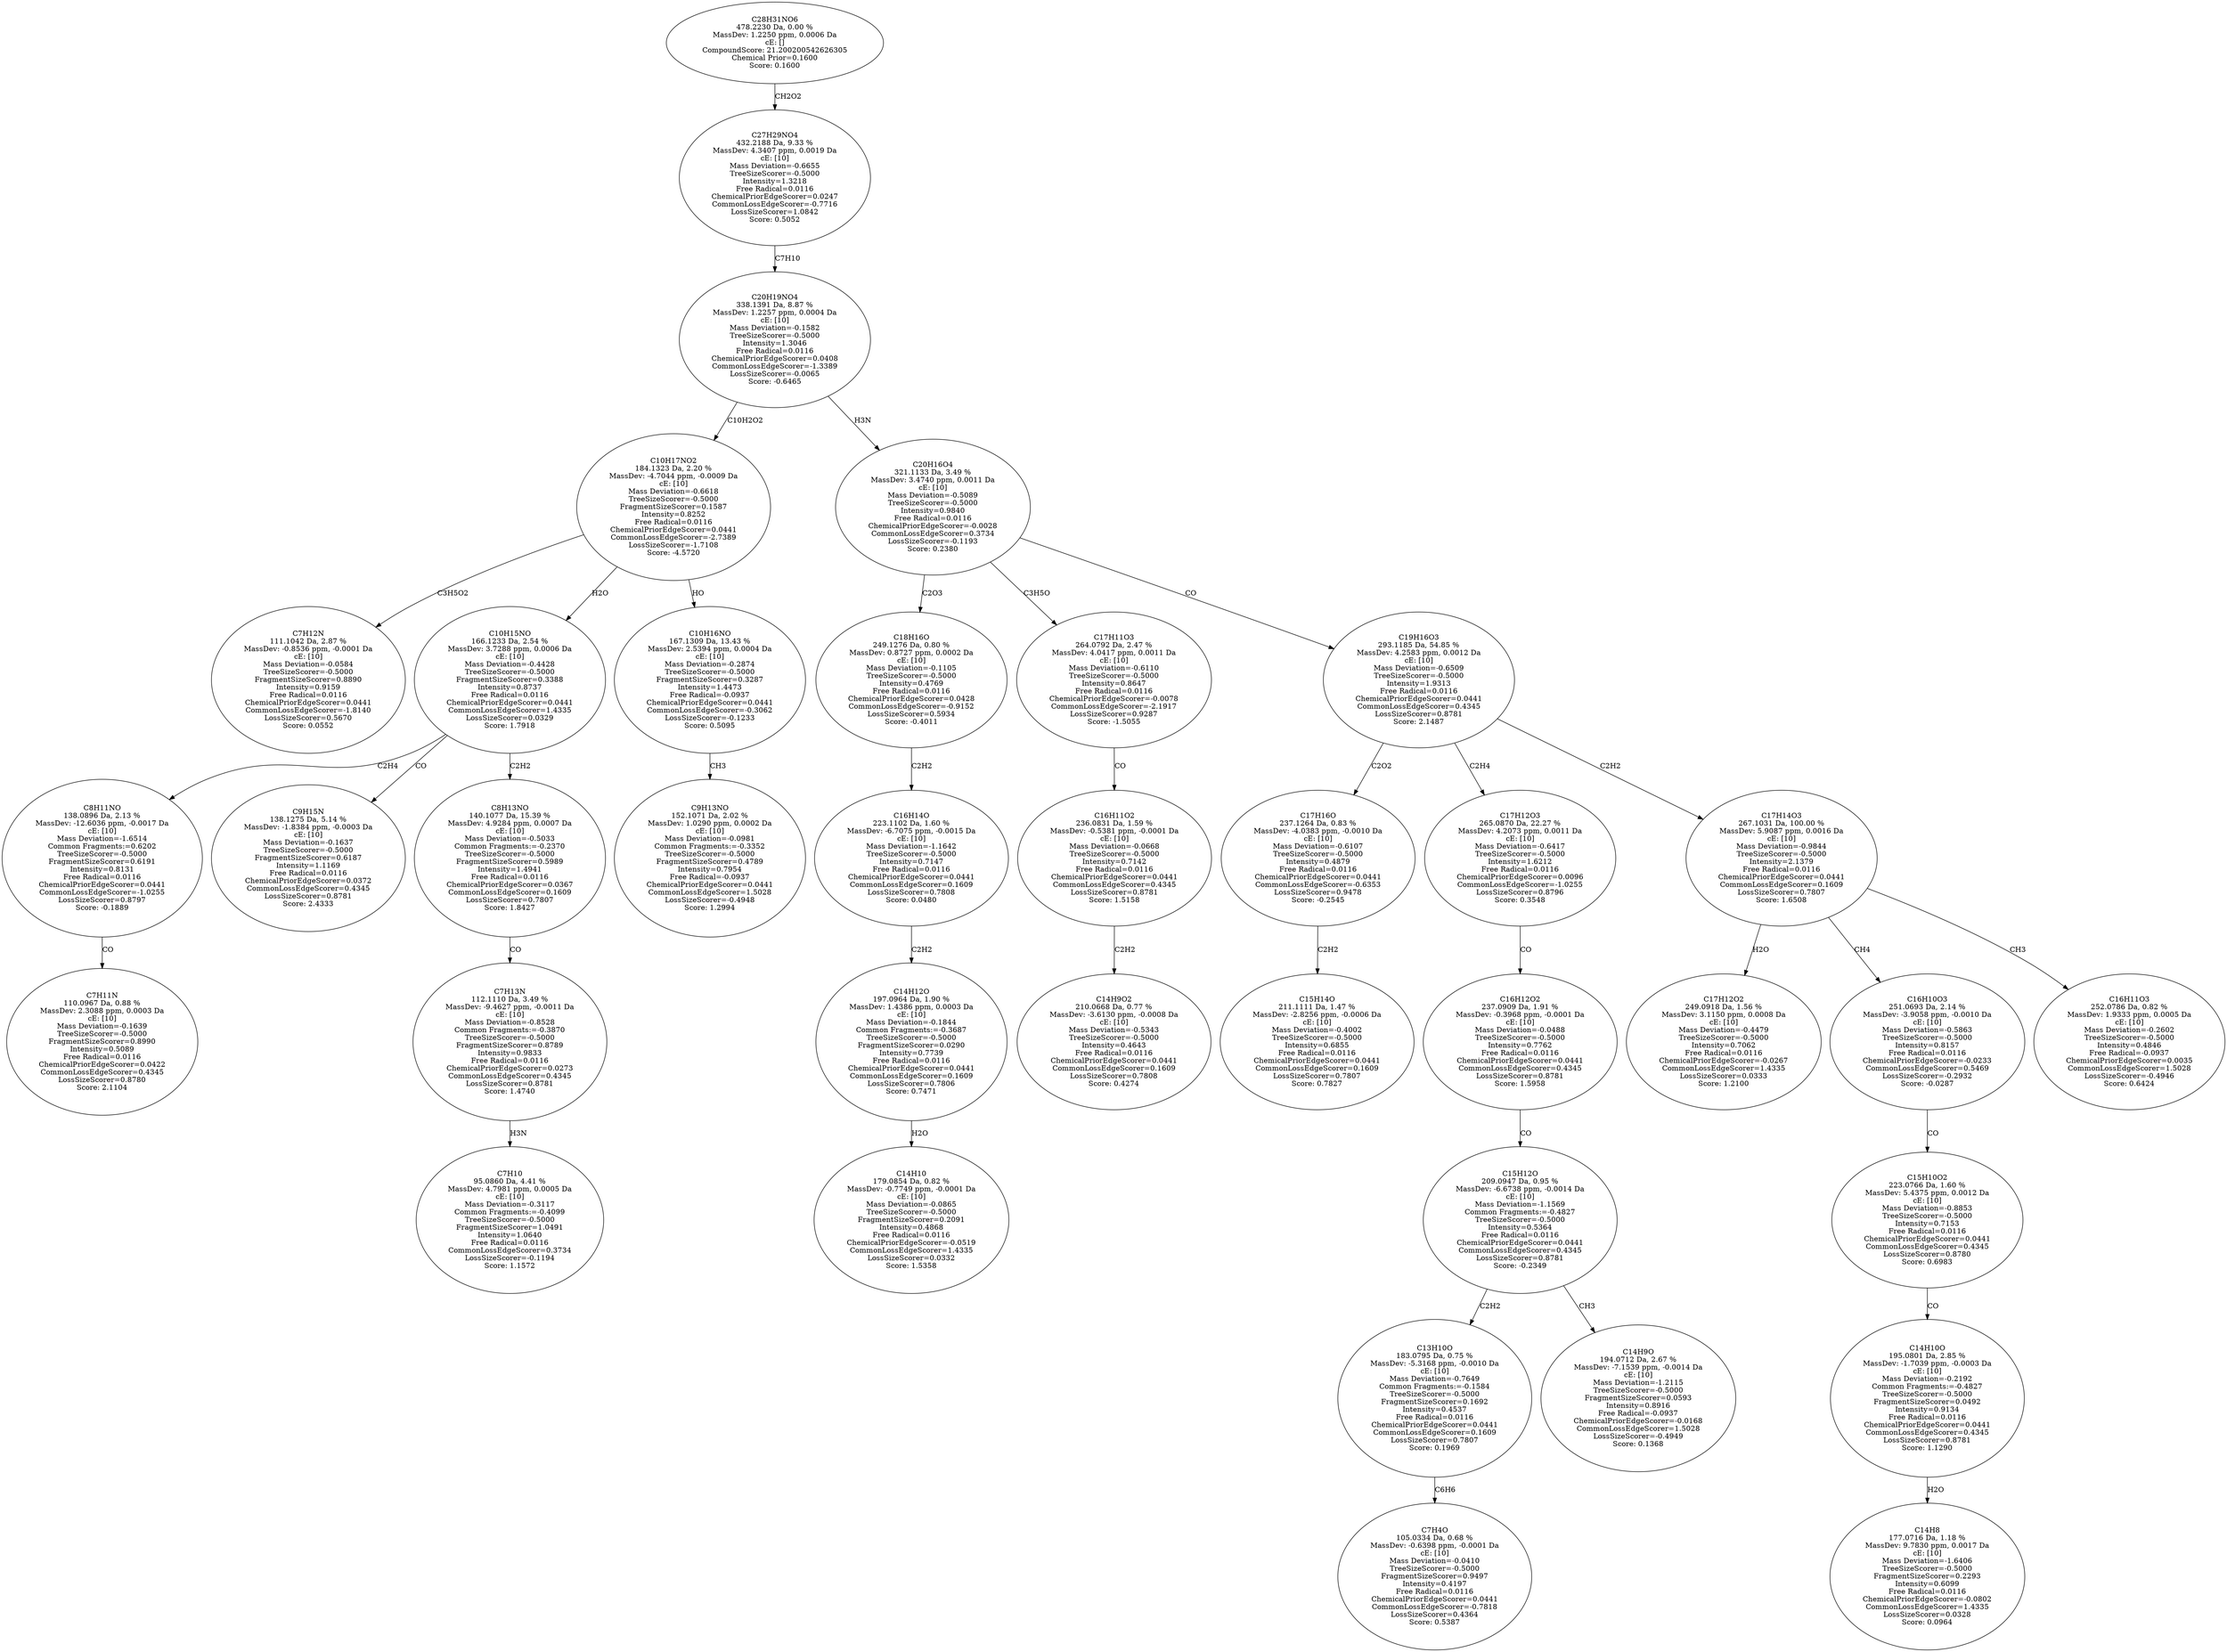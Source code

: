 strict digraph {
v1 [label="C7H12N\n111.1042 Da, 2.87 %\nMassDev: -0.8536 ppm, -0.0001 Da\ncE: [10]\nMass Deviation=-0.0584\nTreeSizeScorer=-0.5000\nFragmentSizeScorer=0.8890\nIntensity=0.9159\nFree Radical=0.0116\nChemicalPriorEdgeScorer=0.0441\nCommonLossEdgeScorer=-1.8140\nLossSizeScorer=0.5670\nScore: 0.0552"];
v2 [label="C7H11N\n110.0967 Da, 0.88 %\nMassDev: 2.3088 ppm, 0.0003 Da\ncE: [10]\nMass Deviation=-0.1639\nTreeSizeScorer=-0.5000\nFragmentSizeScorer=0.8990\nIntensity=0.5089\nFree Radical=0.0116\nChemicalPriorEdgeScorer=0.0422\nCommonLossEdgeScorer=0.4345\nLossSizeScorer=0.8780\nScore: 2.1104"];
v3 [label="C8H11NO\n138.0896 Da, 2.13 %\nMassDev: -12.6036 ppm, -0.0017 Da\ncE: [10]\nMass Deviation=-1.6514\nCommon Fragments:=0.6202\nTreeSizeScorer=-0.5000\nFragmentSizeScorer=0.6191\nIntensity=0.8131\nFree Radical=0.0116\nChemicalPriorEdgeScorer=0.0441\nCommonLossEdgeScorer=-1.0255\nLossSizeScorer=0.8797\nScore: -0.1889"];
v4 [label="C9H15N\n138.1275 Da, 5.14 %\nMassDev: -1.8384 ppm, -0.0003 Da\ncE: [10]\nMass Deviation=-0.1637\nTreeSizeScorer=-0.5000\nFragmentSizeScorer=0.6187\nIntensity=1.1169\nFree Radical=0.0116\nChemicalPriorEdgeScorer=0.0372\nCommonLossEdgeScorer=0.4345\nLossSizeScorer=0.8781\nScore: 2.4333"];
v5 [label="C7H10\n95.0860 Da, 4.41 %\nMassDev: 4.7981 ppm, 0.0005 Da\ncE: [10]\nMass Deviation=-0.3117\nCommon Fragments:=-0.4099\nTreeSizeScorer=-0.5000\nFragmentSizeScorer=1.0491\nIntensity=1.0640\nFree Radical=0.0116\nCommonLossEdgeScorer=0.3734\nLossSizeScorer=-0.1194\nScore: 1.1572"];
v6 [label="C7H13N\n112.1110 Da, 3.49 %\nMassDev: -9.4627 ppm, -0.0011 Da\ncE: [10]\nMass Deviation=-0.8528\nCommon Fragments:=-0.3870\nTreeSizeScorer=-0.5000\nFragmentSizeScorer=0.8789\nIntensity=0.9833\nFree Radical=0.0116\nChemicalPriorEdgeScorer=0.0273\nCommonLossEdgeScorer=0.4345\nLossSizeScorer=0.8781\nScore: 1.4740"];
v7 [label="C8H13NO\n140.1077 Da, 15.39 %\nMassDev: 4.9284 ppm, 0.0007 Da\ncE: [10]\nMass Deviation=-0.5033\nCommon Fragments:=-0.2370\nTreeSizeScorer=-0.5000\nFragmentSizeScorer=0.5989\nIntensity=1.4941\nFree Radical=0.0116\nChemicalPriorEdgeScorer=0.0367\nCommonLossEdgeScorer=0.1609\nLossSizeScorer=0.7807\nScore: 1.8427"];
v8 [label="C10H15NO\n166.1233 Da, 2.54 %\nMassDev: 3.7288 ppm, 0.0006 Da\ncE: [10]\nMass Deviation=-0.4428\nTreeSizeScorer=-0.5000\nFragmentSizeScorer=0.3388\nIntensity=0.8737\nFree Radical=0.0116\nChemicalPriorEdgeScorer=0.0441\nCommonLossEdgeScorer=1.4335\nLossSizeScorer=0.0329\nScore: 1.7918"];
v9 [label="C9H13NO\n152.1071 Da, 2.02 %\nMassDev: 1.0290 ppm, 0.0002 Da\ncE: [10]\nMass Deviation=-0.0981\nCommon Fragments:=-0.3352\nTreeSizeScorer=-0.5000\nFragmentSizeScorer=0.4789\nIntensity=0.7954\nFree Radical=-0.0937\nChemicalPriorEdgeScorer=0.0441\nCommonLossEdgeScorer=1.5028\nLossSizeScorer=-0.4948\nScore: 1.2994"];
v10 [label="C10H16NO\n167.1309 Da, 13.43 %\nMassDev: 2.5394 ppm, 0.0004 Da\ncE: [10]\nMass Deviation=-0.2874\nTreeSizeScorer=-0.5000\nFragmentSizeScorer=0.3287\nIntensity=1.4473\nFree Radical=-0.0937\nChemicalPriorEdgeScorer=0.0441\nCommonLossEdgeScorer=-0.3062\nLossSizeScorer=-0.1233\nScore: 0.5095"];
v11 [label="C10H17NO2\n184.1323 Da, 2.20 %\nMassDev: -4.7044 ppm, -0.0009 Da\ncE: [10]\nMass Deviation=-0.6618\nTreeSizeScorer=-0.5000\nFragmentSizeScorer=0.1587\nIntensity=0.8252\nFree Radical=0.0116\nChemicalPriorEdgeScorer=0.0441\nCommonLossEdgeScorer=-2.7389\nLossSizeScorer=-1.7108\nScore: -4.5720"];
v12 [label="C14H10\n179.0854 Da, 0.82 %\nMassDev: -0.7749 ppm, -0.0001 Da\ncE: [10]\nMass Deviation=-0.0865\nTreeSizeScorer=-0.5000\nFragmentSizeScorer=0.2091\nIntensity=0.4868\nFree Radical=0.0116\nChemicalPriorEdgeScorer=-0.0519\nCommonLossEdgeScorer=1.4335\nLossSizeScorer=0.0332\nScore: 1.5358"];
v13 [label="C14H12O\n197.0964 Da, 1.90 %\nMassDev: 1.4386 ppm, 0.0003 Da\ncE: [10]\nMass Deviation=-0.1844\nCommon Fragments:=-0.3687\nTreeSizeScorer=-0.5000\nFragmentSizeScorer=0.0290\nIntensity=0.7739\nFree Radical=0.0116\nChemicalPriorEdgeScorer=0.0441\nCommonLossEdgeScorer=0.1609\nLossSizeScorer=0.7806\nScore: 0.7471"];
v14 [label="C16H14O\n223.1102 Da, 1.60 %\nMassDev: -6.7075 ppm, -0.0015 Da\ncE: [10]\nMass Deviation=-1.1642\nTreeSizeScorer=-0.5000\nIntensity=0.7147\nFree Radical=0.0116\nChemicalPriorEdgeScorer=0.0441\nCommonLossEdgeScorer=0.1609\nLossSizeScorer=0.7808\nScore: 0.0480"];
v15 [label="C18H16O\n249.1276 Da, 0.80 %\nMassDev: 0.8727 ppm, 0.0002 Da\ncE: [10]\nMass Deviation=-0.1105\nTreeSizeScorer=-0.5000\nIntensity=0.4769\nFree Radical=0.0116\nChemicalPriorEdgeScorer=0.0428\nCommonLossEdgeScorer=-0.9152\nLossSizeScorer=0.5934\nScore: -0.4011"];
v16 [label="C14H9O2\n210.0668 Da, 0.77 %\nMassDev: -3.6130 ppm, -0.0008 Da\ncE: [10]\nMass Deviation=-0.5343\nTreeSizeScorer=-0.5000\nIntensity=0.4643\nFree Radical=0.0116\nChemicalPriorEdgeScorer=0.0441\nCommonLossEdgeScorer=0.1609\nLossSizeScorer=0.7808\nScore: 0.4274"];
v17 [label="C16H11O2\n236.0831 Da, 1.59 %\nMassDev: -0.5381 ppm, -0.0001 Da\ncE: [10]\nMass Deviation=-0.0668\nTreeSizeScorer=-0.5000\nIntensity=0.7142\nFree Radical=0.0116\nChemicalPriorEdgeScorer=0.0441\nCommonLossEdgeScorer=0.4345\nLossSizeScorer=0.8781\nScore: 1.5158"];
v18 [label="C17H11O3\n264.0792 Da, 2.47 %\nMassDev: 4.0417 ppm, 0.0011 Da\ncE: [10]\nMass Deviation=-0.6110\nTreeSizeScorer=-0.5000\nIntensity=0.8647\nFree Radical=0.0116\nChemicalPriorEdgeScorer=-0.0078\nCommonLossEdgeScorer=-2.1917\nLossSizeScorer=0.9287\nScore: -1.5055"];
v19 [label="C15H14O\n211.1111 Da, 1.47 %\nMassDev: -2.8256 ppm, -0.0006 Da\ncE: [10]\nMass Deviation=-0.4002\nTreeSizeScorer=-0.5000\nIntensity=0.6855\nFree Radical=0.0116\nChemicalPriorEdgeScorer=0.0441\nCommonLossEdgeScorer=0.1609\nLossSizeScorer=0.7807\nScore: 0.7827"];
v20 [label="C17H16O\n237.1264 Da, 0.83 %\nMassDev: -4.0383 ppm, -0.0010 Da\ncE: [10]\nMass Deviation=-0.6107\nTreeSizeScorer=-0.5000\nIntensity=0.4879\nFree Radical=0.0116\nChemicalPriorEdgeScorer=0.0441\nCommonLossEdgeScorer=-0.6353\nLossSizeScorer=0.9478\nScore: -0.2545"];
v21 [label="C7H4O\n105.0334 Da, 0.68 %\nMassDev: -0.6398 ppm, -0.0001 Da\ncE: [10]\nMass Deviation=-0.0410\nTreeSizeScorer=-0.5000\nFragmentSizeScorer=0.9497\nIntensity=0.4197\nFree Radical=0.0116\nChemicalPriorEdgeScorer=0.0441\nCommonLossEdgeScorer=-0.7818\nLossSizeScorer=0.4364\nScore: 0.5387"];
v22 [label="C13H10O\n183.0795 Da, 0.75 %\nMassDev: -5.3168 ppm, -0.0010 Da\ncE: [10]\nMass Deviation=-0.7649\nCommon Fragments:=-0.1584\nTreeSizeScorer=-0.5000\nFragmentSizeScorer=0.1692\nIntensity=0.4537\nFree Radical=0.0116\nChemicalPriorEdgeScorer=0.0441\nCommonLossEdgeScorer=0.1609\nLossSizeScorer=0.7807\nScore: 0.1969"];
v23 [label="C14H9O\n194.0712 Da, 2.67 %\nMassDev: -7.1539 ppm, -0.0014 Da\ncE: [10]\nMass Deviation=-1.2115\nTreeSizeScorer=-0.5000\nFragmentSizeScorer=0.0593\nIntensity=0.8916\nFree Radical=-0.0937\nChemicalPriorEdgeScorer=-0.0168\nCommonLossEdgeScorer=1.5028\nLossSizeScorer=-0.4949\nScore: 0.1368"];
v24 [label="C15H12O\n209.0947 Da, 0.95 %\nMassDev: -6.6738 ppm, -0.0014 Da\ncE: [10]\nMass Deviation=-1.1569\nCommon Fragments:=-0.4827\nTreeSizeScorer=-0.5000\nIntensity=0.5364\nFree Radical=0.0116\nChemicalPriorEdgeScorer=0.0441\nCommonLossEdgeScorer=0.4345\nLossSizeScorer=0.8781\nScore: -0.2349"];
v25 [label="C16H12O2\n237.0909 Da, 1.91 %\nMassDev: -0.3968 ppm, -0.0001 Da\ncE: [10]\nMass Deviation=-0.0488\nTreeSizeScorer=-0.5000\nIntensity=0.7762\nFree Radical=0.0116\nChemicalPriorEdgeScorer=0.0441\nCommonLossEdgeScorer=0.4345\nLossSizeScorer=0.8781\nScore: 1.5958"];
v26 [label="C17H12O3\n265.0870 Da, 22.27 %\nMassDev: 4.2073 ppm, 0.0011 Da\ncE: [10]\nMass Deviation=-0.6417\nTreeSizeScorer=-0.5000\nIntensity=1.6212\nFree Radical=0.0116\nChemicalPriorEdgeScorer=0.0096\nCommonLossEdgeScorer=-1.0255\nLossSizeScorer=0.8796\nScore: 0.3548"];
v27 [label="C17H12O2\n249.0918 Da, 1.56 %\nMassDev: 3.1150 ppm, 0.0008 Da\ncE: [10]\nMass Deviation=-0.4479\nTreeSizeScorer=-0.5000\nIntensity=0.7062\nFree Radical=0.0116\nChemicalPriorEdgeScorer=-0.0267\nCommonLossEdgeScorer=1.4335\nLossSizeScorer=0.0333\nScore: 1.2100"];
v28 [label="C14H8\n177.0716 Da, 1.18 %\nMassDev: 9.7830 ppm, 0.0017 Da\ncE: [10]\nMass Deviation=-1.6406\nTreeSizeScorer=-0.5000\nFragmentSizeScorer=0.2293\nIntensity=0.6099\nFree Radical=0.0116\nChemicalPriorEdgeScorer=-0.0802\nCommonLossEdgeScorer=1.4335\nLossSizeScorer=0.0328\nScore: 0.0964"];
v29 [label="C14H10O\n195.0801 Da, 2.85 %\nMassDev: -1.7039 ppm, -0.0003 Da\ncE: [10]\nMass Deviation=-0.2192\nCommon Fragments:=-0.4827\nTreeSizeScorer=-0.5000\nFragmentSizeScorer=0.0492\nIntensity=0.9134\nFree Radical=0.0116\nChemicalPriorEdgeScorer=0.0441\nCommonLossEdgeScorer=0.4345\nLossSizeScorer=0.8781\nScore: 1.1290"];
v30 [label="C15H10O2\n223.0766 Da, 1.60 %\nMassDev: 5.4375 ppm, 0.0012 Da\ncE: [10]\nMass Deviation=-0.8853\nTreeSizeScorer=-0.5000\nIntensity=0.7153\nFree Radical=0.0116\nChemicalPriorEdgeScorer=0.0441\nCommonLossEdgeScorer=0.4345\nLossSizeScorer=0.8780\nScore: 0.6983"];
v31 [label="C16H10O3\n251.0693 Da, 2.14 %\nMassDev: -3.9058 ppm, -0.0010 Da\ncE: [10]\nMass Deviation=-0.5863\nTreeSizeScorer=-0.5000\nIntensity=0.8157\nFree Radical=0.0116\nChemicalPriorEdgeScorer=-0.0233\nCommonLossEdgeScorer=0.5469\nLossSizeScorer=-0.2932\nScore: -0.0287"];
v32 [label="C16H11O3\n252.0786 Da, 0.82 %\nMassDev: 1.9333 ppm, 0.0005 Da\ncE: [10]\nMass Deviation=-0.2602\nTreeSizeScorer=-0.5000\nIntensity=0.4846\nFree Radical=-0.0937\nChemicalPriorEdgeScorer=0.0035\nCommonLossEdgeScorer=1.5028\nLossSizeScorer=-0.4946\nScore: 0.6424"];
v33 [label="C17H14O3\n267.1031 Da, 100.00 %\nMassDev: 5.9087 ppm, 0.0016 Da\ncE: [10]\nMass Deviation=-0.9844\nTreeSizeScorer=-0.5000\nIntensity=2.1379\nFree Radical=0.0116\nChemicalPriorEdgeScorer=0.0441\nCommonLossEdgeScorer=0.1609\nLossSizeScorer=0.7807\nScore: 1.6508"];
v34 [label="C19H16O3\n293.1185 Da, 54.85 %\nMassDev: 4.2583 ppm, 0.0012 Da\ncE: [10]\nMass Deviation=-0.6509\nTreeSizeScorer=-0.5000\nIntensity=1.9313\nFree Radical=0.0116\nChemicalPriorEdgeScorer=0.0441\nCommonLossEdgeScorer=0.4345\nLossSizeScorer=0.8781\nScore: 2.1487"];
v35 [label="C20H16O4\n321.1133 Da, 3.49 %\nMassDev: 3.4740 ppm, 0.0011 Da\ncE: [10]\nMass Deviation=-0.5089\nTreeSizeScorer=-0.5000\nIntensity=0.9840\nFree Radical=0.0116\nChemicalPriorEdgeScorer=-0.0028\nCommonLossEdgeScorer=0.3734\nLossSizeScorer=-0.1193\nScore: 0.2380"];
v36 [label="C20H19NO4\n338.1391 Da, 8.87 %\nMassDev: 1.2257 ppm, 0.0004 Da\ncE: [10]\nMass Deviation=-0.1582\nTreeSizeScorer=-0.5000\nIntensity=1.3046\nFree Radical=0.0116\nChemicalPriorEdgeScorer=0.0408\nCommonLossEdgeScorer=-1.3389\nLossSizeScorer=-0.0065\nScore: -0.6465"];
v37 [label="C27H29NO4\n432.2188 Da, 9.33 %\nMassDev: 4.3407 ppm, 0.0019 Da\ncE: [10]\nMass Deviation=-0.6655\nTreeSizeScorer=-0.5000\nIntensity=1.3218\nFree Radical=0.0116\nChemicalPriorEdgeScorer=0.0247\nCommonLossEdgeScorer=-0.7716\nLossSizeScorer=1.0842\nScore: 0.5052"];
v38 [label="C28H31NO6\n478.2230 Da, 0.00 %\nMassDev: 1.2250 ppm, 0.0006 Da\ncE: []\nCompoundScore: 21.200200542626305\nChemical Prior=0.1600\nScore: 0.1600"];
v11 -> v1 [label="C3H5O2"];
v3 -> v2 [label="CO"];
v8 -> v3 [label="C2H4"];
v8 -> v4 [label="CO"];
v6 -> v5 [label="H3N"];
v7 -> v6 [label="CO"];
v8 -> v7 [label="C2H2"];
v11 -> v8 [label="H2O"];
v10 -> v9 [label="CH3"];
v11 -> v10 [label="HO"];
v36 -> v11 [label="C10H2O2"];
v13 -> v12 [label="H2O"];
v14 -> v13 [label="C2H2"];
v15 -> v14 [label="C2H2"];
v35 -> v15 [label="C2O3"];
v17 -> v16 [label="C2H2"];
v18 -> v17 [label="CO"];
v35 -> v18 [label="C3H5O"];
v20 -> v19 [label="C2H2"];
v34 -> v20 [label="C2O2"];
v22 -> v21 [label="C6H6"];
v24 -> v22 [label="C2H2"];
v24 -> v23 [label="CH3"];
v25 -> v24 [label="CO"];
v26 -> v25 [label="CO"];
v34 -> v26 [label="C2H4"];
v33 -> v27 [label="H2O"];
v29 -> v28 [label="H2O"];
v30 -> v29 [label="CO"];
v31 -> v30 [label="CO"];
v33 -> v31 [label="CH4"];
v33 -> v32 [label="CH3"];
v34 -> v33 [label="C2H2"];
v35 -> v34 [label="CO"];
v36 -> v35 [label="H3N"];
v37 -> v36 [label="C7H10"];
v38 -> v37 [label="CH2O2"];
}